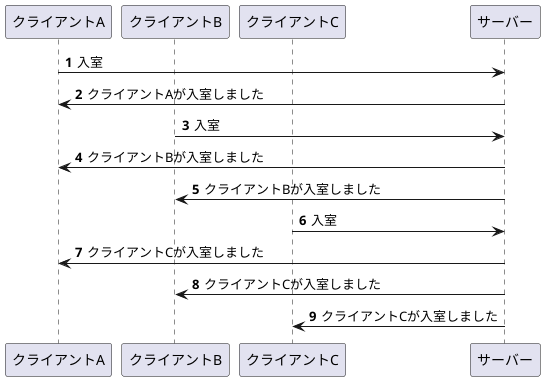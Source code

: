 @startuml
'botシーケンス図


participant クライアントA
participant クライアントB
participant クライアントC
participant サーバー

autonumber

クライアントA -> サーバー:入室
クライアントA <- サーバー:クライアントAが入室しました
クライアントB -> サーバー:入室
クライアントA <- サーバー:クライアントBが入室しました
クライアントB <- サーバー:クライアントBが入室しました
クライアントC -> サーバー:入室
クライアントA <- サーバー: クライアントCが入室しました
クライアントB <- サーバー: クライアントCが入室しました
クライアントC <- サーバー: クライアントCが入室しました
@enduml '図の終了